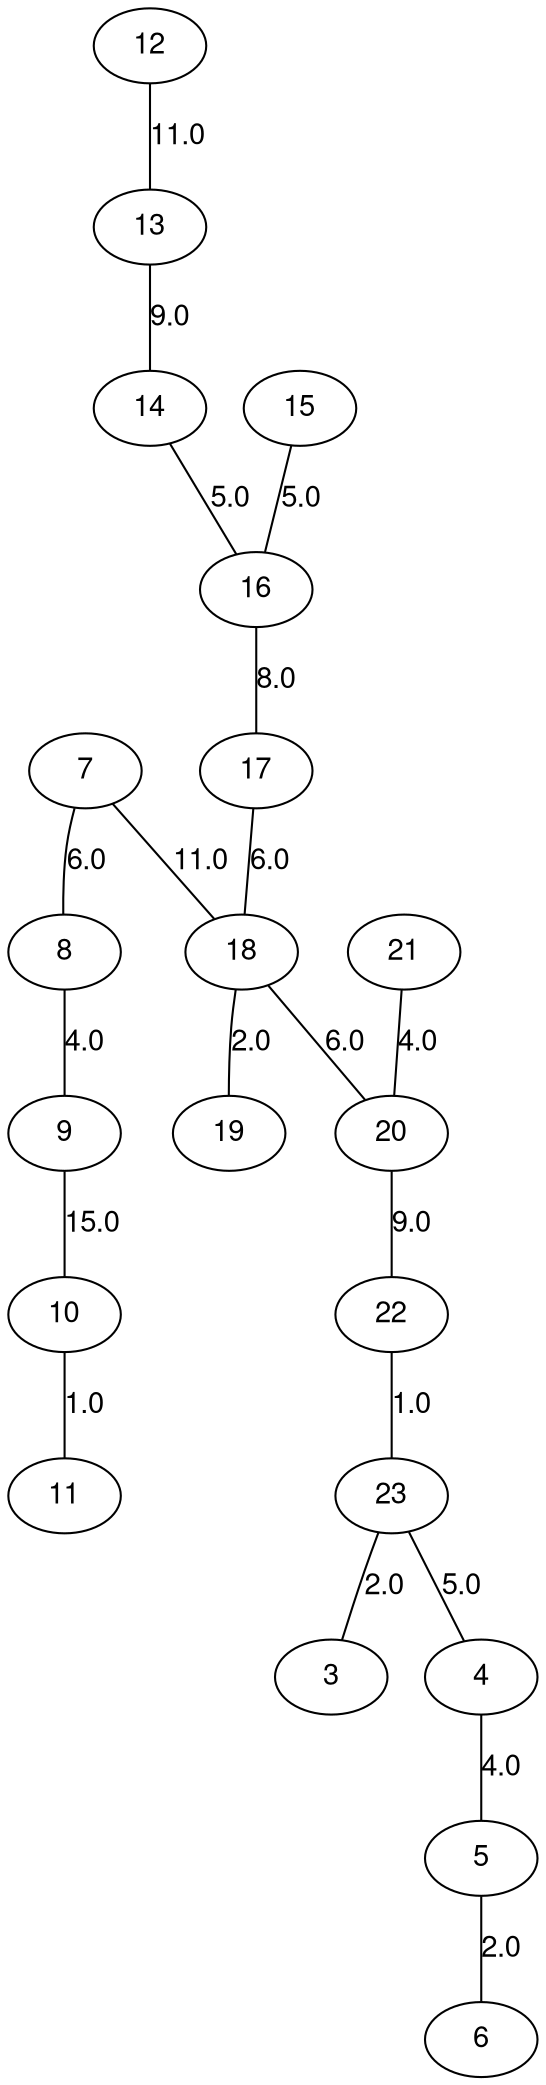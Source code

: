 graph G {
fontname="Helvetica,Arial,sans-serif"
node [fontname="Helvetica,Arial,sans-serif"]
edge [fontname="Helvetica,Arial,sans-serif"]
layout=dot
22 -- 23 [label="1.0"]
10 -- 11 [label="1.0"]
18 -- 19 [label="2.0"]
23 -- 3 [label="2.0"]
5 -- 6 [label="2.0"]
21 -- 20 [label="4.0"]
4 -- 5 [label="4.0"]
8 -- 9 [label="4.0"]
14 -- 16 [label="5.0"]
15 -- 16 [label="5.0"]
23 -- 4 [label="5.0"]
17 -- 18 [label="6.0"]
18 -- 20 [label="6.0"]
7 -- 8 [label="6.0"]
16 -- 17 [label="8.0"]
13 -- 14 [label="9.0"]
20 -- 22 [label="9.0"]
12 -- 13 [label="11.0"]
7 -- 18 [label="11.0"]
9 -- 10 [label="15.0"]
}

